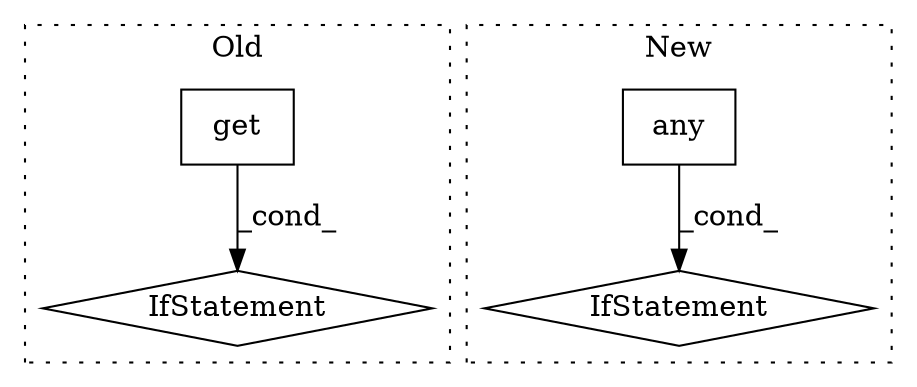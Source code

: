 digraph G {
subgraph cluster0 {
1 [label="get" a="32" s="5222,5231" l="4,1" shape="box"];
4 [label="IfStatement" a="25" s="5737,5753" l="4,2" shape="diamond"];
label = "Old";
style="dotted";
}
subgraph cluster1 {
2 [label="any" a="32" s="5054" l="5" shape="box"];
3 [label="IfStatement" a="25" s="5034,5059" l="4,2" shape="diamond"];
label = "New";
style="dotted";
}
1 -> 4 [label="_cond_"];
2 -> 3 [label="_cond_"];
}